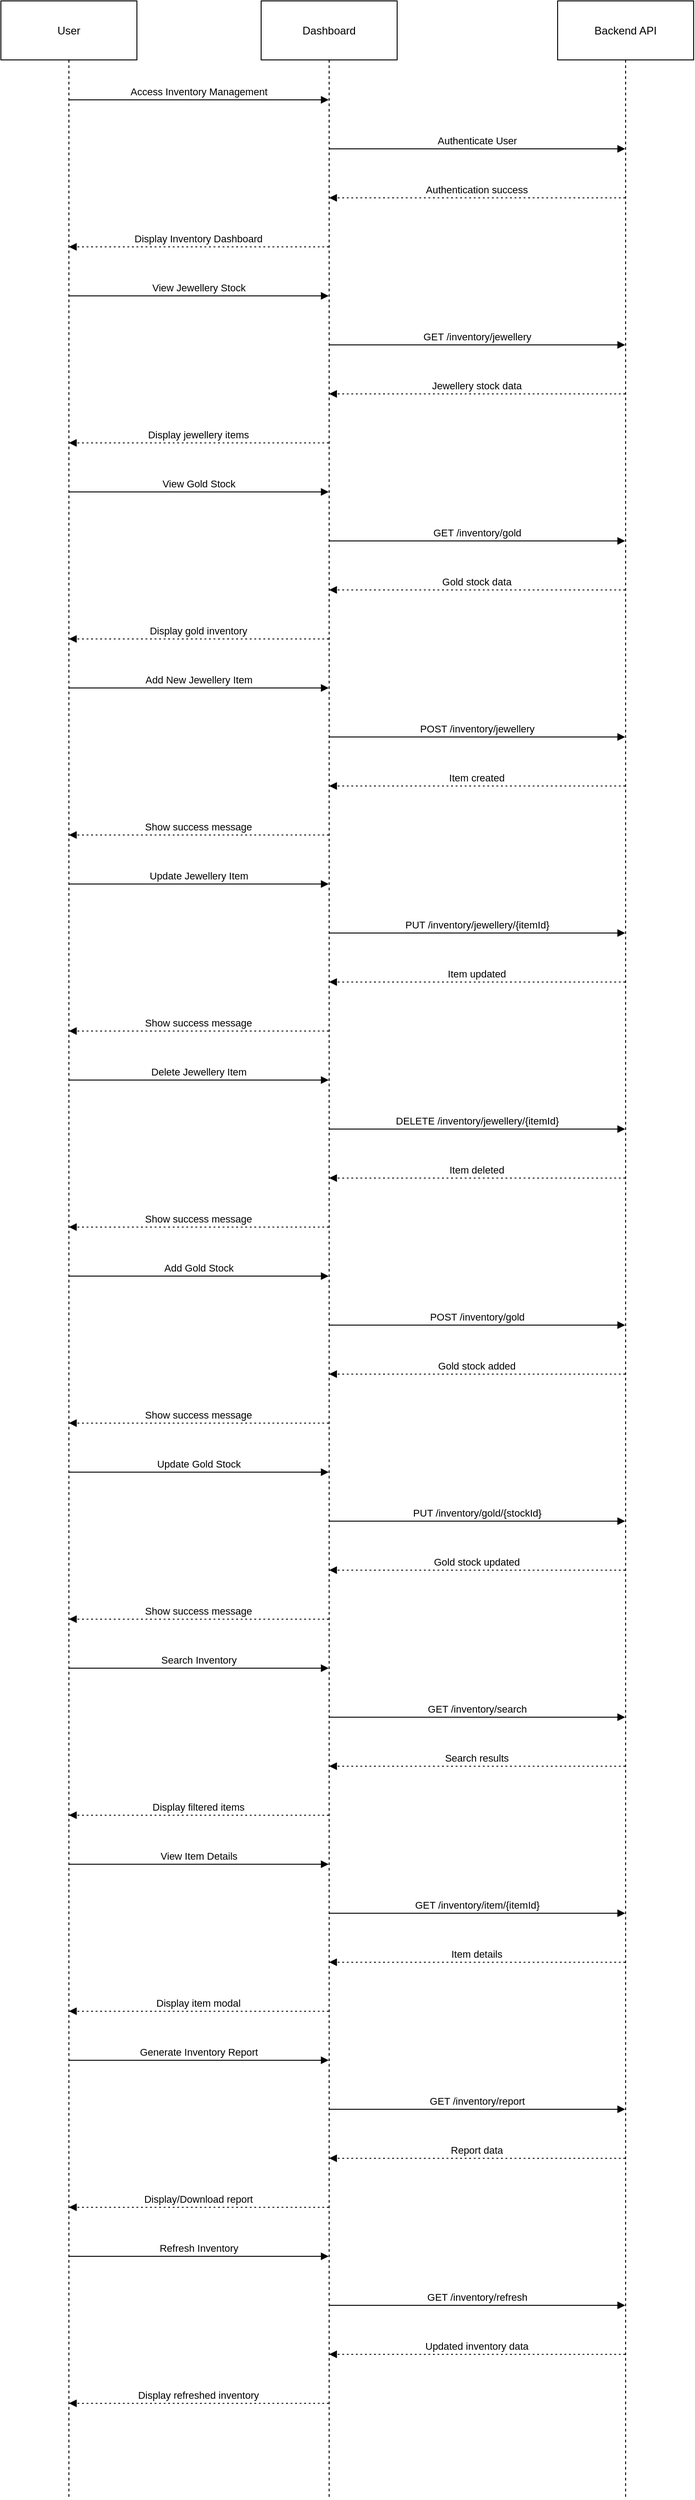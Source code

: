 <mxfile version="24.7.17">
  <diagram name="Page-1" id="1ywcNtc9fY7pPolxUOmf">
    <mxGraphModel dx="1290" dy="621" grid="1" gridSize="10" guides="1" tooltips="1" connect="1" arrows="1" fold="1" page="1" pageScale="1" pageWidth="850" pageHeight="1100" math="0" shadow="0">
      <root>
        <mxCell id="0" />
        <mxCell id="1" parent="0" />
        <mxCell id="cbG4pCL91-RinCW15dFg-1" value="User" style="shape=umlLifeline;perimeter=lifelinePerimeter;whiteSpace=wrap;container=1;dropTarget=0;collapsible=0;recursiveResize=0;outlineConnect=0;portConstraint=eastwest;newEdgeStyle={&quot;edgeStyle&quot;:&quot;elbowEdgeStyle&quot;,&quot;elbow&quot;:&quot;vertical&quot;,&quot;curved&quot;:0,&quot;rounded&quot;:0};size=65;" vertex="1" parent="1">
          <mxGeometry x="20" y="20" width="150" height="2752" as="geometry" />
        </mxCell>
        <mxCell id="cbG4pCL91-RinCW15dFg-2" value="Dashboard" style="shape=umlLifeline;perimeter=lifelinePerimeter;whiteSpace=wrap;container=1;dropTarget=0;collapsible=0;recursiveResize=0;outlineConnect=0;portConstraint=eastwest;newEdgeStyle={&quot;edgeStyle&quot;:&quot;elbowEdgeStyle&quot;,&quot;elbow&quot;:&quot;vertical&quot;,&quot;curved&quot;:0,&quot;rounded&quot;:0};size=65;" vertex="1" parent="1">
          <mxGeometry x="307" y="20" width="150" height="2752" as="geometry" />
        </mxCell>
        <mxCell id="cbG4pCL91-RinCW15dFg-3" value="Backend API" style="shape=umlLifeline;perimeter=lifelinePerimeter;whiteSpace=wrap;container=1;dropTarget=0;collapsible=0;recursiveResize=0;outlineConnect=0;portConstraint=eastwest;newEdgeStyle={&quot;edgeStyle&quot;:&quot;elbowEdgeStyle&quot;,&quot;elbow&quot;:&quot;vertical&quot;,&quot;curved&quot;:0,&quot;rounded&quot;:0};size=65;" vertex="1" parent="1">
          <mxGeometry x="634" y="20" width="150" height="2752" as="geometry" />
        </mxCell>
        <mxCell id="cbG4pCL91-RinCW15dFg-4" value="Access Inventory Management" style="verticalAlign=bottom;edgeStyle=elbowEdgeStyle;elbow=vertical;curved=0;rounded=0;endArrow=block;" edge="1" parent="1" source="cbG4pCL91-RinCW15dFg-1" target="cbG4pCL91-RinCW15dFg-2">
          <mxGeometry relative="1" as="geometry">
            <Array as="points">
              <mxPoint x="247" y="129" />
            </Array>
          </mxGeometry>
        </mxCell>
        <mxCell id="cbG4pCL91-RinCW15dFg-5" value="Authenticate User" style="verticalAlign=bottom;edgeStyle=elbowEdgeStyle;elbow=vertical;curved=0;rounded=0;endArrow=block;" edge="1" parent="1" source="cbG4pCL91-RinCW15dFg-2" target="cbG4pCL91-RinCW15dFg-3">
          <mxGeometry relative="1" as="geometry">
            <Array as="points">
              <mxPoint x="554" y="183" />
            </Array>
          </mxGeometry>
        </mxCell>
        <mxCell id="cbG4pCL91-RinCW15dFg-6" value="Authentication success" style="verticalAlign=bottom;edgeStyle=elbowEdgeStyle;elbow=vertical;curved=0;rounded=0;dashed=1;dashPattern=2 3;endArrow=block;" edge="1" parent="1" source="cbG4pCL91-RinCW15dFg-3" target="cbG4pCL91-RinCW15dFg-2">
          <mxGeometry relative="1" as="geometry">
            <Array as="points">
              <mxPoint x="557" y="237" />
            </Array>
          </mxGeometry>
        </mxCell>
        <mxCell id="cbG4pCL91-RinCW15dFg-7" value="Display Inventory Dashboard" style="verticalAlign=bottom;edgeStyle=elbowEdgeStyle;elbow=vertical;curved=0;rounded=0;dashed=1;dashPattern=2 3;endArrow=block;" edge="1" parent="1" source="cbG4pCL91-RinCW15dFg-2" target="cbG4pCL91-RinCW15dFg-1">
          <mxGeometry relative="1" as="geometry">
            <Array as="points">
              <mxPoint x="250" y="291" />
            </Array>
          </mxGeometry>
        </mxCell>
        <mxCell id="cbG4pCL91-RinCW15dFg-8" value="View Jewellery Stock" style="verticalAlign=bottom;edgeStyle=elbowEdgeStyle;elbow=vertical;curved=0;rounded=0;endArrow=block;" edge="1" parent="1" source="cbG4pCL91-RinCW15dFg-1" target="cbG4pCL91-RinCW15dFg-2">
          <mxGeometry relative="1" as="geometry">
            <Array as="points">
              <mxPoint x="247" y="345" />
            </Array>
          </mxGeometry>
        </mxCell>
        <mxCell id="cbG4pCL91-RinCW15dFg-9" value="GET /inventory/jewellery" style="verticalAlign=bottom;edgeStyle=elbowEdgeStyle;elbow=vertical;curved=0;rounded=0;endArrow=block;" edge="1" parent="1" source="cbG4pCL91-RinCW15dFg-2" target="cbG4pCL91-RinCW15dFg-3">
          <mxGeometry relative="1" as="geometry">
            <Array as="points">
              <mxPoint x="554" y="399" />
            </Array>
          </mxGeometry>
        </mxCell>
        <mxCell id="cbG4pCL91-RinCW15dFg-10" value="Jewellery stock data" style="verticalAlign=bottom;edgeStyle=elbowEdgeStyle;elbow=vertical;curved=0;rounded=0;dashed=1;dashPattern=2 3;endArrow=block;" edge="1" parent="1" source="cbG4pCL91-RinCW15dFg-3" target="cbG4pCL91-RinCW15dFg-2">
          <mxGeometry relative="1" as="geometry">
            <Array as="points">
              <mxPoint x="557" y="453" />
            </Array>
          </mxGeometry>
        </mxCell>
        <mxCell id="cbG4pCL91-RinCW15dFg-11" value="Display jewellery items" style="verticalAlign=bottom;edgeStyle=elbowEdgeStyle;elbow=vertical;curved=0;rounded=0;dashed=1;dashPattern=2 3;endArrow=block;" edge="1" parent="1" source="cbG4pCL91-RinCW15dFg-2" target="cbG4pCL91-RinCW15dFg-1">
          <mxGeometry relative="1" as="geometry">
            <Array as="points">
              <mxPoint x="250" y="507" />
            </Array>
          </mxGeometry>
        </mxCell>
        <mxCell id="cbG4pCL91-RinCW15dFg-12" value="View Gold Stock" style="verticalAlign=bottom;edgeStyle=elbowEdgeStyle;elbow=vertical;curved=0;rounded=0;endArrow=block;" edge="1" parent="1" source="cbG4pCL91-RinCW15dFg-1" target="cbG4pCL91-RinCW15dFg-2">
          <mxGeometry relative="1" as="geometry">
            <Array as="points">
              <mxPoint x="247" y="561" />
            </Array>
          </mxGeometry>
        </mxCell>
        <mxCell id="cbG4pCL91-RinCW15dFg-13" value="GET /inventory/gold" style="verticalAlign=bottom;edgeStyle=elbowEdgeStyle;elbow=vertical;curved=0;rounded=0;endArrow=block;" edge="1" parent="1" source="cbG4pCL91-RinCW15dFg-2" target="cbG4pCL91-RinCW15dFg-3">
          <mxGeometry relative="1" as="geometry">
            <Array as="points">
              <mxPoint x="554" y="615" />
            </Array>
          </mxGeometry>
        </mxCell>
        <mxCell id="cbG4pCL91-RinCW15dFg-14" value="Gold stock data" style="verticalAlign=bottom;edgeStyle=elbowEdgeStyle;elbow=vertical;curved=0;rounded=0;dashed=1;dashPattern=2 3;endArrow=block;" edge="1" parent="1" source="cbG4pCL91-RinCW15dFg-3" target="cbG4pCL91-RinCW15dFg-2">
          <mxGeometry relative="1" as="geometry">
            <Array as="points">
              <mxPoint x="557" y="669" />
            </Array>
          </mxGeometry>
        </mxCell>
        <mxCell id="cbG4pCL91-RinCW15dFg-15" value="Display gold inventory" style="verticalAlign=bottom;edgeStyle=elbowEdgeStyle;elbow=vertical;curved=0;rounded=0;dashed=1;dashPattern=2 3;endArrow=block;" edge="1" parent="1" source="cbG4pCL91-RinCW15dFg-2" target="cbG4pCL91-RinCW15dFg-1">
          <mxGeometry relative="1" as="geometry">
            <Array as="points">
              <mxPoint x="250" y="723" />
            </Array>
          </mxGeometry>
        </mxCell>
        <mxCell id="cbG4pCL91-RinCW15dFg-16" value="Add New Jewellery Item" style="verticalAlign=bottom;edgeStyle=elbowEdgeStyle;elbow=vertical;curved=0;rounded=0;endArrow=block;" edge="1" parent="1" source="cbG4pCL91-RinCW15dFg-1" target="cbG4pCL91-RinCW15dFg-2">
          <mxGeometry relative="1" as="geometry">
            <Array as="points">
              <mxPoint x="247" y="777" />
            </Array>
          </mxGeometry>
        </mxCell>
        <mxCell id="cbG4pCL91-RinCW15dFg-17" value="POST /inventory/jewellery" style="verticalAlign=bottom;edgeStyle=elbowEdgeStyle;elbow=vertical;curved=0;rounded=0;endArrow=block;" edge="1" parent="1" source="cbG4pCL91-RinCW15dFg-2" target="cbG4pCL91-RinCW15dFg-3">
          <mxGeometry relative="1" as="geometry">
            <Array as="points">
              <mxPoint x="554" y="831" />
            </Array>
          </mxGeometry>
        </mxCell>
        <mxCell id="cbG4pCL91-RinCW15dFg-18" value="Item created" style="verticalAlign=bottom;edgeStyle=elbowEdgeStyle;elbow=vertical;curved=0;rounded=0;dashed=1;dashPattern=2 3;endArrow=block;" edge="1" parent="1" source="cbG4pCL91-RinCW15dFg-3" target="cbG4pCL91-RinCW15dFg-2">
          <mxGeometry relative="1" as="geometry">
            <Array as="points">
              <mxPoint x="557" y="885" />
            </Array>
          </mxGeometry>
        </mxCell>
        <mxCell id="cbG4pCL91-RinCW15dFg-19" value="Show success message" style="verticalAlign=bottom;edgeStyle=elbowEdgeStyle;elbow=vertical;curved=0;rounded=0;dashed=1;dashPattern=2 3;endArrow=block;" edge="1" parent="1" source="cbG4pCL91-RinCW15dFg-2" target="cbG4pCL91-RinCW15dFg-1">
          <mxGeometry relative="1" as="geometry">
            <Array as="points">
              <mxPoint x="250" y="939" />
            </Array>
          </mxGeometry>
        </mxCell>
        <mxCell id="cbG4pCL91-RinCW15dFg-20" value="Update Jewellery Item" style="verticalAlign=bottom;edgeStyle=elbowEdgeStyle;elbow=vertical;curved=0;rounded=0;endArrow=block;" edge="1" parent="1" source="cbG4pCL91-RinCW15dFg-1" target="cbG4pCL91-RinCW15dFg-2">
          <mxGeometry relative="1" as="geometry">
            <Array as="points">
              <mxPoint x="247" y="993" />
            </Array>
          </mxGeometry>
        </mxCell>
        <mxCell id="cbG4pCL91-RinCW15dFg-21" value="PUT /inventory/jewellery/{itemId}" style="verticalAlign=bottom;edgeStyle=elbowEdgeStyle;elbow=vertical;curved=0;rounded=0;endArrow=block;" edge="1" parent="1" source="cbG4pCL91-RinCW15dFg-2" target="cbG4pCL91-RinCW15dFg-3">
          <mxGeometry relative="1" as="geometry">
            <Array as="points">
              <mxPoint x="554" y="1047" />
            </Array>
          </mxGeometry>
        </mxCell>
        <mxCell id="cbG4pCL91-RinCW15dFg-22" value="Item updated" style="verticalAlign=bottom;edgeStyle=elbowEdgeStyle;elbow=vertical;curved=0;rounded=0;dashed=1;dashPattern=2 3;endArrow=block;" edge="1" parent="1" source="cbG4pCL91-RinCW15dFg-3" target="cbG4pCL91-RinCW15dFg-2">
          <mxGeometry relative="1" as="geometry">
            <Array as="points">
              <mxPoint x="557" y="1101" />
            </Array>
          </mxGeometry>
        </mxCell>
        <mxCell id="cbG4pCL91-RinCW15dFg-23" value="Show success message" style="verticalAlign=bottom;edgeStyle=elbowEdgeStyle;elbow=vertical;curved=0;rounded=0;dashed=1;dashPattern=2 3;endArrow=block;" edge="1" parent="1" source="cbG4pCL91-RinCW15dFg-2" target="cbG4pCL91-RinCW15dFg-1">
          <mxGeometry relative="1" as="geometry">
            <Array as="points">
              <mxPoint x="250" y="1155" />
            </Array>
          </mxGeometry>
        </mxCell>
        <mxCell id="cbG4pCL91-RinCW15dFg-24" value="Delete Jewellery Item" style="verticalAlign=bottom;edgeStyle=elbowEdgeStyle;elbow=vertical;curved=0;rounded=0;endArrow=block;" edge="1" parent="1" source="cbG4pCL91-RinCW15dFg-1" target="cbG4pCL91-RinCW15dFg-2">
          <mxGeometry relative="1" as="geometry">
            <Array as="points">
              <mxPoint x="247" y="1209" />
            </Array>
          </mxGeometry>
        </mxCell>
        <mxCell id="cbG4pCL91-RinCW15dFg-25" value="DELETE /inventory/jewellery/{itemId}" style="verticalAlign=bottom;edgeStyle=elbowEdgeStyle;elbow=vertical;curved=0;rounded=0;endArrow=block;" edge="1" parent="1" source="cbG4pCL91-RinCW15dFg-2" target="cbG4pCL91-RinCW15dFg-3">
          <mxGeometry relative="1" as="geometry">
            <Array as="points">
              <mxPoint x="554" y="1263" />
            </Array>
          </mxGeometry>
        </mxCell>
        <mxCell id="cbG4pCL91-RinCW15dFg-26" value="Item deleted" style="verticalAlign=bottom;edgeStyle=elbowEdgeStyle;elbow=vertical;curved=0;rounded=0;dashed=1;dashPattern=2 3;endArrow=block;" edge="1" parent="1" source="cbG4pCL91-RinCW15dFg-3" target="cbG4pCL91-RinCW15dFg-2">
          <mxGeometry relative="1" as="geometry">
            <Array as="points">
              <mxPoint x="557" y="1317" />
            </Array>
          </mxGeometry>
        </mxCell>
        <mxCell id="cbG4pCL91-RinCW15dFg-27" value="Show success message" style="verticalAlign=bottom;edgeStyle=elbowEdgeStyle;elbow=vertical;curved=0;rounded=0;dashed=1;dashPattern=2 3;endArrow=block;" edge="1" parent="1" source="cbG4pCL91-RinCW15dFg-2" target="cbG4pCL91-RinCW15dFg-1">
          <mxGeometry relative="1" as="geometry">
            <Array as="points">
              <mxPoint x="250" y="1371" />
            </Array>
          </mxGeometry>
        </mxCell>
        <mxCell id="cbG4pCL91-RinCW15dFg-28" value="Add Gold Stock" style="verticalAlign=bottom;edgeStyle=elbowEdgeStyle;elbow=vertical;curved=0;rounded=0;endArrow=block;" edge="1" parent="1" source="cbG4pCL91-RinCW15dFg-1" target="cbG4pCL91-RinCW15dFg-2">
          <mxGeometry relative="1" as="geometry">
            <Array as="points">
              <mxPoint x="247" y="1425" />
            </Array>
          </mxGeometry>
        </mxCell>
        <mxCell id="cbG4pCL91-RinCW15dFg-29" value="POST /inventory/gold" style="verticalAlign=bottom;edgeStyle=elbowEdgeStyle;elbow=vertical;curved=0;rounded=0;endArrow=block;" edge="1" parent="1" source="cbG4pCL91-RinCW15dFg-2" target="cbG4pCL91-RinCW15dFg-3">
          <mxGeometry relative="1" as="geometry">
            <Array as="points">
              <mxPoint x="554" y="1479" />
            </Array>
          </mxGeometry>
        </mxCell>
        <mxCell id="cbG4pCL91-RinCW15dFg-30" value="Gold stock added" style="verticalAlign=bottom;edgeStyle=elbowEdgeStyle;elbow=vertical;curved=0;rounded=0;dashed=1;dashPattern=2 3;endArrow=block;" edge="1" parent="1" source="cbG4pCL91-RinCW15dFg-3" target="cbG4pCL91-RinCW15dFg-2">
          <mxGeometry relative="1" as="geometry">
            <Array as="points">
              <mxPoint x="557" y="1533" />
            </Array>
          </mxGeometry>
        </mxCell>
        <mxCell id="cbG4pCL91-RinCW15dFg-31" value="Show success message" style="verticalAlign=bottom;edgeStyle=elbowEdgeStyle;elbow=vertical;curved=0;rounded=0;dashed=1;dashPattern=2 3;endArrow=block;" edge="1" parent="1" source="cbG4pCL91-RinCW15dFg-2" target="cbG4pCL91-RinCW15dFg-1">
          <mxGeometry relative="1" as="geometry">
            <Array as="points">
              <mxPoint x="250" y="1587" />
            </Array>
          </mxGeometry>
        </mxCell>
        <mxCell id="cbG4pCL91-RinCW15dFg-32" value="Update Gold Stock" style="verticalAlign=bottom;edgeStyle=elbowEdgeStyle;elbow=vertical;curved=0;rounded=0;endArrow=block;" edge="1" parent="1" source="cbG4pCL91-RinCW15dFg-1" target="cbG4pCL91-RinCW15dFg-2">
          <mxGeometry relative="1" as="geometry">
            <Array as="points">
              <mxPoint x="247" y="1641" />
            </Array>
          </mxGeometry>
        </mxCell>
        <mxCell id="cbG4pCL91-RinCW15dFg-33" value="PUT /inventory/gold/{stockId}" style="verticalAlign=bottom;edgeStyle=elbowEdgeStyle;elbow=vertical;curved=0;rounded=0;endArrow=block;" edge="1" parent="1" source="cbG4pCL91-RinCW15dFg-2" target="cbG4pCL91-RinCW15dFg-3">
          <mxGeometry relative="1" as="geometry">
            <Array as="points">
              <mxPoint x="554" y="1695" />
            </Array>
          </mxGeometry>
        </mxCell>
        <mxCell id="cbG4pCL91-RinCW15dFg-34" value="Gold stock updated" style="verticalAlign=bottom;edgeStyle=elbowEdgeStyle;elbow=vertical;curved=0;rounded=0;dashed=1;dashPattern=2 3;endArrow=block;" edge="1" parent="1" source="cbG4pCL91-RinCW15dFg-3" target="cbG4pCL91-RinCW15dFg-2">
          <mxGeometry relative="1" as="geometry">
            <Array as="points">
              <mxPoint x="557" y="1749" />
            </Array>
          </mxGeometry>
        </mxCell>
        <mxCell id="cbG4pCL91-RinCW15dFg-35" value="Show success message" style="verticalAlign=bottom;edgeStyle=elbowEdgeStyle;elbow=vertical;curved=0;rounded=0;dashed=1;dashPattern=2 3;endArrow=block;" edge="1" parent="1" source="cbG4pCL91-RinCW15dFg-2" target="cbG4pCL91-RinCW15dFg-1">
          <mxGeometry relative="1" as="geometry">
            <Array as="points">
              <mxPoint x="250" y="1803" />
            </Array>
          </mxGeometry>
        </mxCell>
        <mxCell id="cbG4pCL91-RinCW15dFg-36" value="Search Inventory" style="verticalAlign=bottom;edgeStyle=elbowEdgeStyle;elbow=vertical;curved=0;rounded=0;endArrow=block;" edge="1" parent="1" source="cbG4pCL91-RinCW15dFg-1" target="cbG4pCL91-RinCW15dFg-2">
          <mxGeometry relative="1" as="geometry">
            <Array as="points">
              <mxPoint x="247" y="1857" />
            </Array>
          </mxGeometry>
        </mxCell>
        <mxCell id="cbG4pCL91-RinCW15dFg-37" value="GET /inventory/search" style="verticalAlign=bottom;edgeStyle=elbowEdgeStyle;elbow=vertical;curved=0;rounded=0;endArrow=block;" edge="1" parent="1" source="cbG4pCL91-RinCW15dFg-2" target="cbG4pCL91-RinCW15dFg-3">
          <mxGeometry relative="1" as="geometry">
            <Array as="points">
              <mxPoint x="554" y="1911" />
            </Array>
          </mxGeometry>
        </mxCell>
        <mxCell id="cbG4pCL91-RinCW15dFg-38" value="Search results" style="verticalAlign=bottom;edgeStyle=elbowEdgeStyle;elbow=vertical;curved=0;rounded=0;dashed=1;dashPattern=2 3;endArrow=block;" edge="1" parent="1" source="cbG4pCL91-RinCW15dFg-3" target="cbG4pCL91-RinCW15dFg-2">
          <mxGeometry relative="1" as="geometry">
            <Array as="points">
              <mxPoint x="557" y="1965" />
            </Array>
          </mxGeometry>
        </mxCell>
        <mxCell id="cbG4pCL91-RinCW15dFg-39" value="Display filtered items" style="verticalAlign=bottom;edgeStyle=elbowEdgeStyle;elbow=vertical;curved=0;rounded=0;dashed=1;dashPattern=2 3;endArrow=block;" edge="1" parent="1" source="cbG4pCL91-RinCW15dFg-2" target="cbG4pCL91-RinCW15dFg-1">
          <mxGeometry relative="1" as="geometry">
            <Array as="points">
              <mxPoint x="250" y="2019" />
            </Array>
          </mxGeometry>
        </mxCell>
        <mxCell id="cbG4pCL91-RinCW15dFg-40" value="View Item Details" style="verticalAlign=bottom;edgeStyle=elbowEdgeStyle;elbow=vertical;curved=0;rounded=0;endArrow=block;" edge="1" parent="1" source="cbG4pCL91-RinCW15dFg-1" target="cbG4pCL91-RinCW15dFg-2">
          <mxGeometry relative="1" as="geometry">
            <Array as="points">
              <mxPoint x="247" y="2073" />
            </Array>
          </mxGeometry>
        </mxCell>
        <mxCell id="cbG4pCL91-RinCW15dFg-41" value="GET /inventory/item/{itemId}" style="verticalAlign=bottom;edgeStyle=elbowEdgeStyle;elbow=vertical;curved=0;rounded=0;endArrow=block;" edge="1" parent="1" source="cbG4pCL91-RinCW15dFg-2" target="cbG4pCL91-RinCW15dFg-3">
          <mxGeometry relative="1" as="geometry">
            <Array as="points">
              <mxPoint x="554" y="2127" />
            </Array>
          </mxGeometry>
        </mxCell>
        <mxCell id="cbG4pCL91-RinCW15dFg-42" value="Item details" style="verticalAlign=bottom;edgeStyle=elbowEdgeStyle;elbow=vertical;curved=0;rounded=0;dashed=1;dashPattern=2 3;endArrow=block;" edge="1" parent="1" source="cbG4pCL91-RinCW15dFg-3" target="cbG4pCL91-RinCW15dFg-2">
          <mxGeometry relative="1" as="geometry">
            <Array as="points">
              <mxPoint x="557" y="2181" />
            </Array>
          </mxGeometry>
        </mxCell>
        <mxCell id="cbG4pCL91-RinCW15dFg-43" value="Display item modal" style="verticalAlign=bottom;edgeStyle=elbowEdgeStyle;elbow=vertical;curved=0;rounded=0;dashed=1;dashPattern=2 3;endArrow=block;" edge="1" parent="1" source="cbG4pCL91-RinCW15dFg-2" target="cbG4pCL91-RinCW15dFg-1">
          <mxGeometry relative="1" as="geometry">
            <Array as="points">
              <mxPoint x="250" y="2235" />
            </Array>
          </mxGeometry>
        </mxCell>
        <mxCell id="cbG4pCL91-RinCW15dFg-44" value="Generate Inventory Report" style="verticalAlign=bottom;edgeStyle=elbowEdgeStyle;elbow=vertical;curved=0;rounded=0;endArrow=block;" edge="1" parent="1" source="cbG4pCL91-RinCW15dFg-1" target="cbG4pCL91-RinCW15dFg-2">
          <mxGeometry relative="1" as="geometry">
            <Array as="points">
              <mxPoint x="247" y="2289" />
            </Array>
          </mxGeometry>
        </mxCell>
        <mxCell id="cbG4pCL91-RinCW15dFg-45" value="GET /inventory/report" style="verticalAlign=bottom;edgeStyle=elbowEdgeStyle;elbow=vertical;curved=0;rounded=0;endArrow=block;" edge="1" parent="1" source="cbG4pCL91-RinCW15dFg-2" target="cbG4pCL91-RinCW15dFg-3">
          <mxGeometry relative="1" as="geometry">
            <Array as="points">
              <mxPoint x="554" y="2343" />
            </Array>
          </mxGeometry>
        </mxCell>
        <mxCell id="cbG4pCL91-RinCW15dFg-46" value="Report data" style="verticalAlign=bottom;edgeStyle=elbowEdgeStyle;elbow=vertical;curved=0;rounded=0;dashed=1;dashPattern=2 3;endArrow=block;" edge="1" parent="1" source="cbG4pCL91-RinCW15dFg-3" target="cbG4pCL91-RinCW15dFg-2">
          <mxGeometry relative="1" as="geometry">
            <Array as="points">
              <mxPoint x="557" y="2397" />
            </Array>
          </mxGeometry>
        </mxCell>
        <mxCell id="cbG4pCL91-RinCW15dFg-47" value="Display/Download report" style="verticalAlign=bottom;edgeStyle=elbowEdgeStyle;elbow=vertical;curved=0;rounded=0;dashed=1;dashPattern=2 3;endArrow=block;" edge="1" parent="1" source="cbG4pCL91-RinCW15dFg-2" target="cbG4pCL91-RinCW15dFg-1">
          <mxGeometry relative="1" as="geometry">
            <Array as="points">
              <mxPoint x="250" y="2451" />
            </Array>
          </mxGeometry>
        </mxCell>
        <mxCell id="cbG4pCL91-RinCW15dFg-48" value="Refresh Inventory" style="verticalAlign=bottom;edgeStyle=elbowEdgeStyle;elbow=vertical;curved=0;rounded=0;endArrow=block;" edge="1" parent="1" source="cbG4pCL91-RinCW15dFg-1" target="cbG4pCL91-RinCW15dFg-2">
          <mxGeometry relative="1" as="geometry">
            <Array as="points">
              <mxPoint x="247" y="2505" />
            </Array>
          </mxGeometry>
        </mxCell>
        <mxCell id="cbG4pCL91-RinCW15dFg-49" value="GET /inventory/refresh" style="verticalAlign=bottom;edgeStyle=elbowEdgeStyle;elbow=vertical;curved=0;rounded=0;endArrow=block;" edge="1" parent="1" source="cbG4pCL91-RinCW15dFg-2" target="cbG4pCL91-RinCW15dFg-3">
          <mxGeometry relative="1" as="geometry">
            <Array as="points">
              <mxPoint x="554" y="2559" />
            </Array>
          </mxGeometry>
        </mxCell>
        <mxCell id="cbG4pCL91-RinCW15dFg-50" value="Updated inventory data" style="verticalAlign=bottom;edgeStyle=elbowEdgeStyle;elbow=vertical;curved=0;rounded=0;dashed=1;dashPattern=2 3;endArrow=block;" edge="1" parent="1" source="cbG4pCL91-RinCW15dFg-3" target="cbG4pCL91-RinCW15dFg-2">
          <mxGeometry relative="1" as="geometry">
            <Array as="points">
              <mxPoint x="557" y="2613" />
            </Array>
          </mxGeometry>
        </mxCell>
        <mxCell id="cbG4pCL91-RinCW15dFg-51" value="Display refreshed inventory" style="verticalAlign=bottom;edgeStyle=elbowEdgeStyle;elbow=vertical;curved=0;rounded=0;dashed=1;dashPattern=2 3;endArrow=block;" edge="1" parent="1" source="cbG4pCL91-RinCW15dFg-2" target="cbG4pCL91-RinCW15dFg-1">
          <mxGeometry relative="1" as="geometry">
            <Array as="points">
              <mxPoint x="250" y="2667" />
            </Array>
          </mxGeometry>
        </mxCell>
      </root>
    </mxGraphModel>
  </diagram>
</mxfile>
